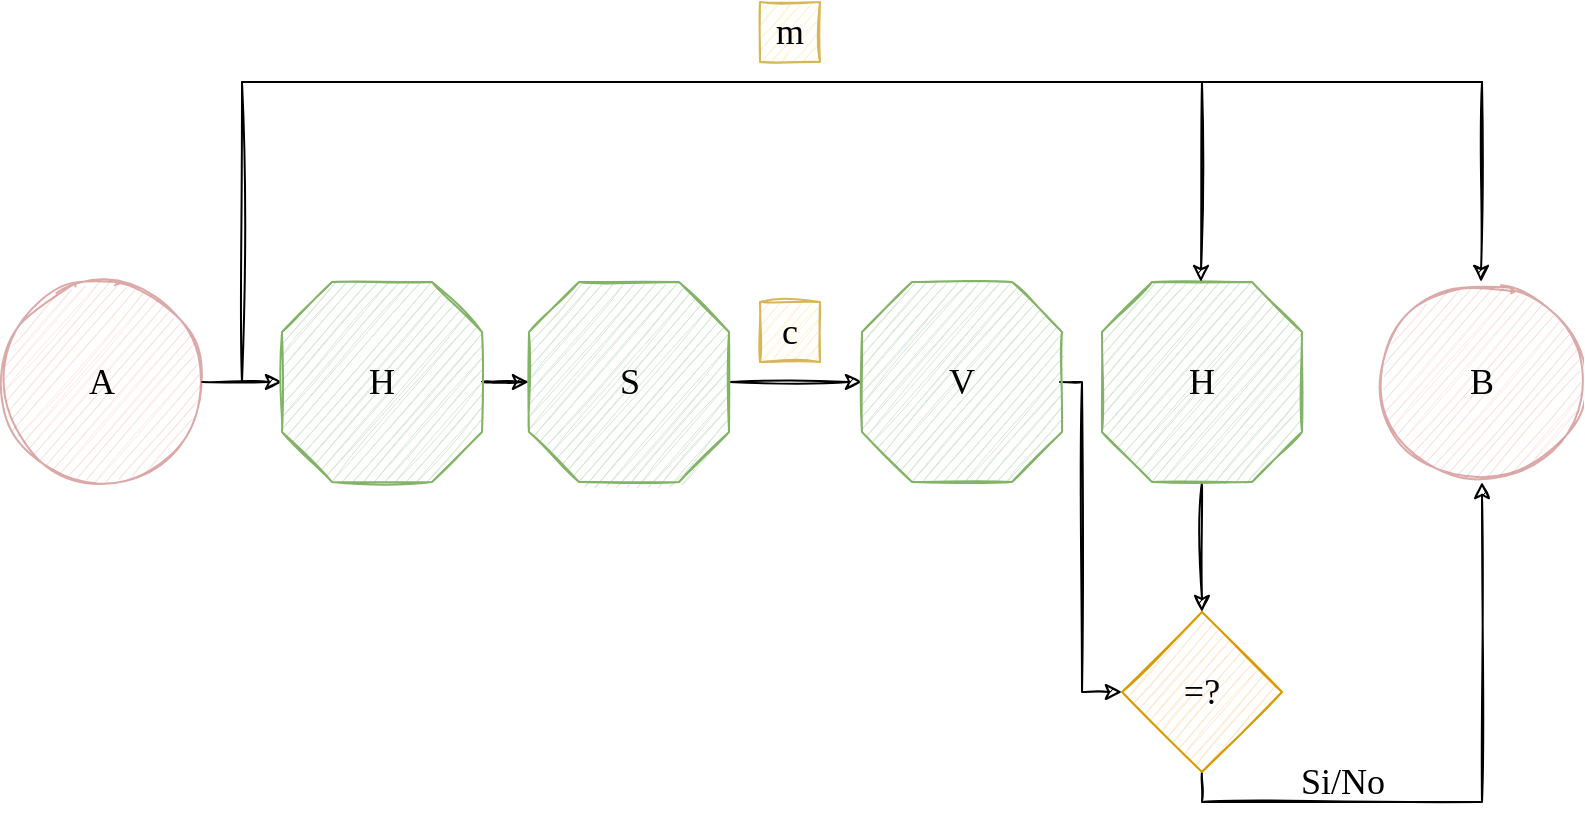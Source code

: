 <mxfile version="15.9.6" type="device"><diagram id="JP0gBPxypD-B3swmiFSp" name="Page-1"><mxGraphModel dx="1422" dy="745" grid="1" gridSize="10" guides="1" tooltips="1" connect="1" arrows="1" fold="1" page="1" pageScale="1" pageWidth="827" pageHeight="1169" math="0" shadow="0"><root><mxCell id="0"/><mxCell id="1" parent="0"/><mxCell id="Y4TUV4H3YHWyU1hq7ZdA-5" style="edgeStyle=orthogonalEdgeStyle;rounded=0;orthogonalLoop=1;jettySize=auto;html=1;fontFamily=Maven Pro;sketch=1;fontSource=https%3A%2F%2Ffonts.googleapis.com%2Fcss%3Ffamily%3DMaven%2BPro;" parent="1" source="FrdOh2KGLZJYutwBbuUi-4" target="Y4TUV4H3YHWyU1hq7ZdA-2" edge="1"><mxGeometry relative="1" as="geometry"/></mxCell><mxCell id="FrdOh2KGLZJYutwBbuUi-4" value="A" style="ellipse;whiteSpace=wrap;html=1;labelBackgroundColor=none;labelBorderColor=none;sketch=1;fontFamily=Maven Pro;fontSize=18;fillColor=#f8cecc;strokeColor=#b85450;spacingBottom=0;opacity=50;verticalAlign=middle;fontStyle=0;fontSource=https%3A%2F%2Ffonts.googleapis.com%2Fcss%3Ffamily%3DMaven%2BPro;" parent="1" vertex="1"><mxGeometry x="20" y="340" width="100" height="100" as="geometry"/></mxCell><mxCell id="Y4TUV4H3YHWyU1hq7ZdA-1" value="B" style="ellipse;whiteSpace=wrap;html=1;labelBackgroundColor=none;labelBorderColor=none;sketch=1;fontFamily=Maven Pro;fontSize=18;fillColor=#f8cecc;strokeColor=#b85450;spacingBottom=0;opacity=50;verticalAlign=middle;fontStyle=0;fontSource=https%3A%2F%2Ffonts.googleapis.com%2Fcss%3Ffamily%3DMaven%2BPro;" parent="1" vertex="1"><mxGeometry x="710" y="340" width="100" height="100" as="geometry"/></mxCell><mxCell id="Y4TUV4H3YHWyU1hq7ZdA-6" style="edgeStyle=orthogonalEdgeStyle;rounded=0;sketch=1;orthogonalLoop=1;jettySize=auto;html=1;entryX=0;entryY=0.5;entryDx=0;entryDy=0;fontFamily=Maven Pro;exitX=0.99;exitY=0.5;exitDx=0;exitDy=0;exitPerimeter=0;fontSource=https%3A%2F%2Ffonts.googleapis.com%2Fcss%3Ffamily%3DMaven%2BPro;" parent="1" source="fGzCqOUbK1iwfAGGBFbz-2" target="ws0fwYc5LY1sN5gzNNQG-1" edge="1"><mxGeometry relative="1" as="geometry"><Array as="points"><mxPoint x="560" y="390"/><mxPoint x="560" y="545"/></Array><mxPoint x="530" y="390" as="sourcePoint"/></mxGeometry></mxCell><mxCell id="fGzCqOUbK1iwfAGGBFbz-4" style="edgeStyle=orthogonalEdgeStyle;rounded=0;sketch=1;orthogonalLoop=1;jettySize=auto;html=1;fontFamily=Maven Pro;fontSource=https%3A%2F%2Ffonts.googleapis.com%2Fcss%3Ffamily%3DMaven%2BPro;" parent="1" source="Y4TUV4H3YHWyU1hq7ZdA-2" target="fGzCqOUbK1iwfAGGBFbz-1" edge="1"><mxGeometry relative="1" as="geometry"/></mxCell><mxCell id="Y4TUV4H3YHWyU1hq7ZdA-2" value="H" style="verticalLabelPosition=middle;verticalAlign=middle;html=1;shape=mxgraph.basic.polygon;polyCoords=[[0.25,0],[0.75,0],[1,0.25],[1,0.75],[0.75,1],[0.25,1],[0,0.75],[0,0.25]];polyline=0;sketch=1;fillColor=#d5e8d4;strokeColor=#82b366;fontFamily=Maven Pro;fontSize=18;whiteSpace=wrap;horizontal=1;labelPosition=center;align=center;fontSource=https%3A%2F%2Ffonts.googleapis.com%2Fcss%3Ffamily%3DMaven%2BPro;" parent="1" vertex="1"><mxGeometry x="160" y="340" width="100" height="100" as="geometry"/></mxCell><mxCell id="ws0fwYc5LY1sN5gzNNQG-3" style="edgeStyle=orthogonalEdgeStyle;rounded=0;sketch=1;orthogonalLoop=1;jettySize=auto;html=1;fontFamily=Maven Pro;fontSize=18;fontSource=https%3A%2F%2Ffonts.googleapis.com%2Fcss%3Ffamily%3DMaven%2BPro;" parent="1" source="Y4TUV4H3YHWyU1hq7ZdA-3" target="ws0fwYc5LY1sN5gzNNQG-1" edge="1"><mxGeometry relative="1" as="geometry"/></mxCell><mxCell id="Y4TUV4H3YHWyU1hq7ZdA-3" value="H" style="verticalLabelPosition=middle;verticalAlign=middle;html=1;shape=mxgraph.basic.polygon;polyCoords=[[0.25,0],[0.75,0],[1,0.25],[1,0.75],[0.75,1],[0.25,1],[0,0.75],[0,0.25]];polyline=0;sketch=1;fillColor=#d5e8d4;strokeColor=#82b366;fontFamily=Maven Pro;fontSize=18;whiteSpace=wrap;labelPosition=center;align=center;fontSource=https%3A%2F%2Ffonts.googleapis.com%2Fcss%3Ffamily%3DMaven%2BPro;" parent="1" vertex="1"><mxGeometry x="570" y="340" width="100" height="100" as="geometry"/></mxCell><mxCell id="-W8e4OslXIXU3TgRTyBF-3" value="c" style="whiteSpace=wrap;html=1;aspect=fixed;sketch=1;fontFamily=Maven Pro;fontSize=18;fillColor=#fff2cc;strokeColor=#d6b656;fontSource=https%3A%2F%2Ffonts.googleapis.com%2Fcss%3Ffamily%3DMaven%2BPro;" parent="1" vertex="1"><mxGeometry x="399" y="350" width="30" height="30" as="geometry"/></mxCell><mxCell id="-W8e4OslXIXU3TgRTyBF-4" value="m" style="whiteSpace=wrap;html=1;aspect=fixed;sketch=1;fontFamily=Maven Pro;fontSize=18;fillColor=#fff2cc;strokeColor=#d6b656;fontSource=https%3A%2F%2Ffonts.googleapis.com%2Fcss%3Ffamily%3DMaven%2BPro;" parent="1" vertex="1"><mxGeometry x="399" y="200" width="30" height="30" as="geometry"/></mxCell><mxCell id="ws0fwYc5LY1sN5gzNNQG-2" value="Si/No" style="edgeStyle=orthogonalEdgeStyle;rounded=0;orthogonalLoop=1;jettySize=auto;html=1;fontFamily=Maven Pro;fontSize=18;sketch=1;fontSource=https%3A%2F%2Ffonts.googleapis.com%2Fcss%3Ffamily%3DMaven%2BPro;labelBackgroundColor=none;" parent="1" source="ws0fwYc5LY1sN5gzNNQG-1" target="Y4TUV4H3YHWyU1hq7ZdA-1" edge="1"><mxGeometry x="-0.46" y="10" relative="1" as="geometry"><Array as="points"><mxPoint x="620" y="600"/><mxPoint x="760" y="600"/></Array><mxPoint as="offset"/></mxGeometry></mxCell><mxCell id="ws0fwYc5LY1sN5gzNNQG-1" value="=?" style="rhombus;whiteSpace=wrap;html=1;sketch=1;fontFamily=Maven Pro;fontSize=18;fillColor=#ffe6cc;strokeColor=#d79b00;fontSource=https%3A%2F%2Ffonts.googleapis.com%2Fcss%3Ffamily%3DMaven%2BPro;" parent="1" vertex="1"><mxGeometry x="580" y="505" width="80" height="80" as="geometry"/></mxCell><mxCell id="ws0fwYc5LY1sN5gzNNQG-7" value="" style="endArrow=none;html=1;rounded=0;sketch=1;fontFamily=Maven Pro;fontSize=18;fontSource=https%3A%2F%2Ffonts.googleapis.com%2Fcss%3Ffamily%3DMaven%2BPro;" parent="1" edge="1"><mxGeometry width="50" height="50" relative="1" as="geometry"><mxPoint x="140" y="390" as="sourcePoint"/><mxPoint x="140" y="240" as="targetPoint"/></mxGeometry></mxCell><mxCell id="ws0fwYc5LY1sN5gzNNQG-8" value="" style="endArrow=none;html=1;rounded=0;sketch=1;fontFamily=Maven Pro;fontSize=18;fontSource=https%3A%2F%2Ffonts.googleapis.com%2Fcss%3Ffamily%3DMaven%2BPro;" parent="1" edge="1"><mxGeometry width="50" height="50" relative="1" as="geometry"><mxPoint x="140" y="240" as="sourcePoint"/><mxPoint x="760" y="240" as="targetPoint"/></mxGeometry></mxCell><mxCell id="ws0fwYc5LY1sN5gzNNQG-10" value="" style="endArrow=classic;html=1;rounded=0;sketch=1;fontFamily=Maven Pro;fontSize=18;fontSource=https%3A%2F%2Ffonts.googleapis.com%2Fcss%3Ffamily%3DMaven%2BPro;" parent="1" edge="1"><mxGeometry width="50" height="50" relative="1" as="geometry"><mxPoint x="620" y="240" as="sourcePoint"/><mxPoint x="619.5" y="340" as="targetPoint"/></mxGeometry></mxCell><mxCell id="ws0fwYc5LY1sN5gzNNQG-11" value="" style="endArrow=classic;html=1;rounded=0;sketch=1;fontFamily=Maven Pro;fontSize=18;fontSource=https%3A%2F%2Ffonts.googleapis.com%2Fcss%3Ffamily%3DMaven%2BPro;" parent="1" edge="1"><mxGeometry width="50" height="50" relative="1" as="geometry"><mxPoint x="760" y="240" as="sourcePoint"/><mxPoint x="759.5" y="340" as="targetPoint"/></mxGeometry></mxCell><mxCell id="ws0fwYc5LY1sN5gzNNQG-14" style="edgeStyle=orthogonalEdgeStyle;rounded=0;sketch=1;orthogonalLoop=1;jettySize=auto;html=1;fontFamily=Maven Pro;fontSize=18;fillColor=#e1d5e7;strokeColor=#9673a6;" parent="1" edge="1"><mxGeometry relative="1" as="geometry"><mxPoint x="475" y="200" as="targetPoint"/></mxGeometry></mxCell><mxCell id="fGzCqOUbK1iwfAGGBFbz-3" style="edgeStyle=orthogonalEdgeStyle;rounded=0;sketch=1;orthogonalLoop=1;jettySize=auto;html=1;entryX=0;entryY=0.5;entryDx=0;entryDy=0;entryPerimeter=0;fontFamily=Maven Pro;fontSource=https%3A%2F%2Ffonts.googleapis.com%2Fcss%3Ffamily%3DMaven%2BPro;" parent="1" source="fGzCqOUbK1iwfAGGBFbz-1" target="fGzCqOUbK1iwfAGGBFbz-2" edge="1"><mxGeometry relative="1" as="geometry"/></mxCell><mxCell id="fGzCqOUbK1iwfAGGBFbz-1" value="S" style="verticalLabelPosition=middle;verticalAlign=middle;html=1;shape=mxgraph.basic.polygon;polyCoords=[[0.25,0],[0.75,0],[1,0.25],[1,0.75],[0.75,1],[0.25,1],[0,0.75],[0,0.25]];polyline=0;sketch=1;fillColor=#d5e8d4;strokeColor=#82b366;fontFamily=Maven Pro;fontSize=18;whiteSpace=wrap;horizontal=1;labelPosition=center;align=center;fontSource=https%3A%2F%2Ffonts.googleapis.com%2Fcss%3Ffamily%3DMaven%2BPro;" parent="1" vertex="1"><mxGeometry x="283.5" y="340" width="100" height="100" as="geometry"/></mxCell><mxCell id="fGzCqOUbK1iwfAGGBFbz-2" value="V" style="verticalLabelPosition=middle;verticalAlign=middle;html=1;shape=mxgraph.basic.polygon;polyCoords=[[0.25,0],[0.75,0],[1,0.25],[1,0.75],[0.75,1],[0.25,1],[0,0.75],[0,0.25]];polyline=0;sketch=1;fillColor=#d5e8d4;strokeColor=#82b366;fontFamily=Maven Pro;fontSize=18;whiteSpace=wrap;horizontal=1;labelPosition=center;align=center;fontSource=https%3A%2F%2Ffonts.googleapis.com%2Fcss%3Ffamily%3DMaven%2BPro;" parent="1" vertex="1"><mxGeometry x="450" y="340" width="100" height="100" as="geometry"/></mxCell></root></mxGraphModel></diagram></mxfile>